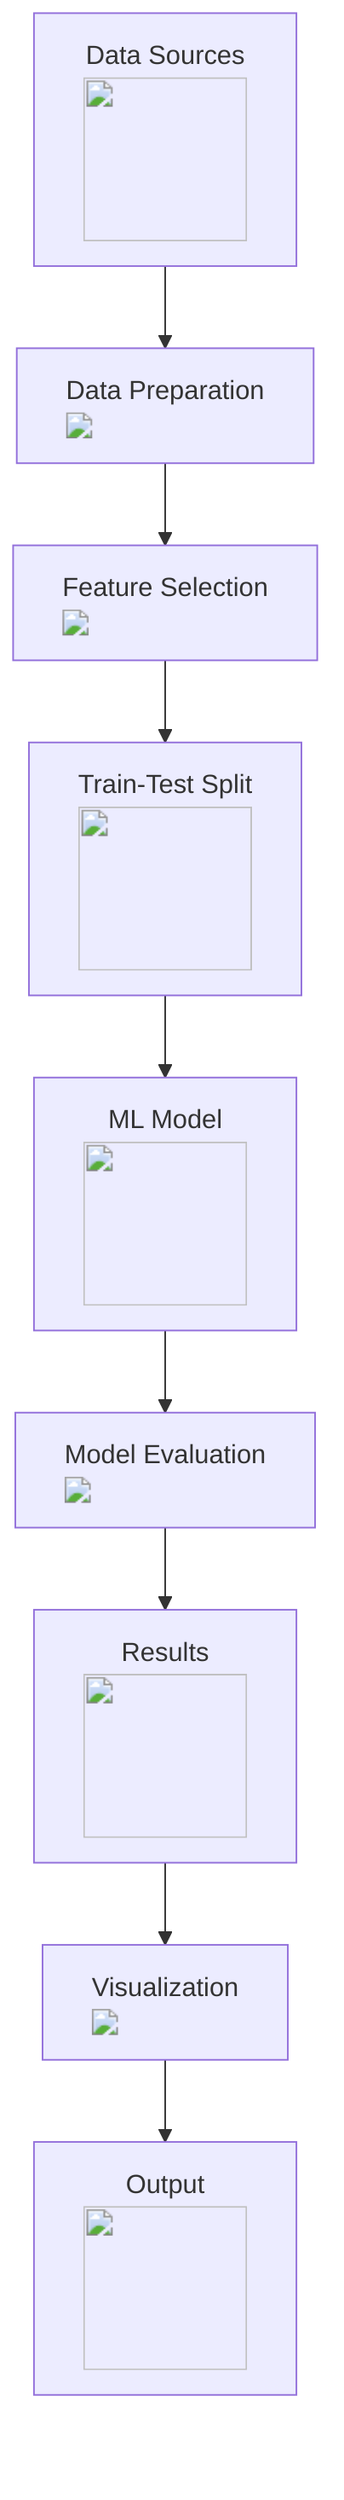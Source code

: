 graph TD;
    A["Data Sources" <br/> <img src='icons/database.svg' width=100 height=100/>] --> B["Data Preparation" <br/> <img src='dummy_plots/barplot_template.svg' />];
    B --> C["Feature Selection" <br/> <img src='dummy_plots/scatter_plot_template.svg' />];
    C --> D["Train-Test Split" <br/> <img src='icons/row_split.svg' width=100 height=100/>];
    D --> E["ML Model" <br/> <img src='icons/brain.svg' width=100 height=100/>];
    E --> F["Model Evaluation" <br/> <img src='dummy_plots/boxplot_template.svg' />];
    F --> G["Results" <br/> <img src='icons/file.svg' width=100 height=100/>];
    G --> H["Visualization" <br/> <img src='dummy_plots/hist_template.svg' />];
    H --> I["Output" <br/> <img src='icons/table.svg' width=100 height=100/>];